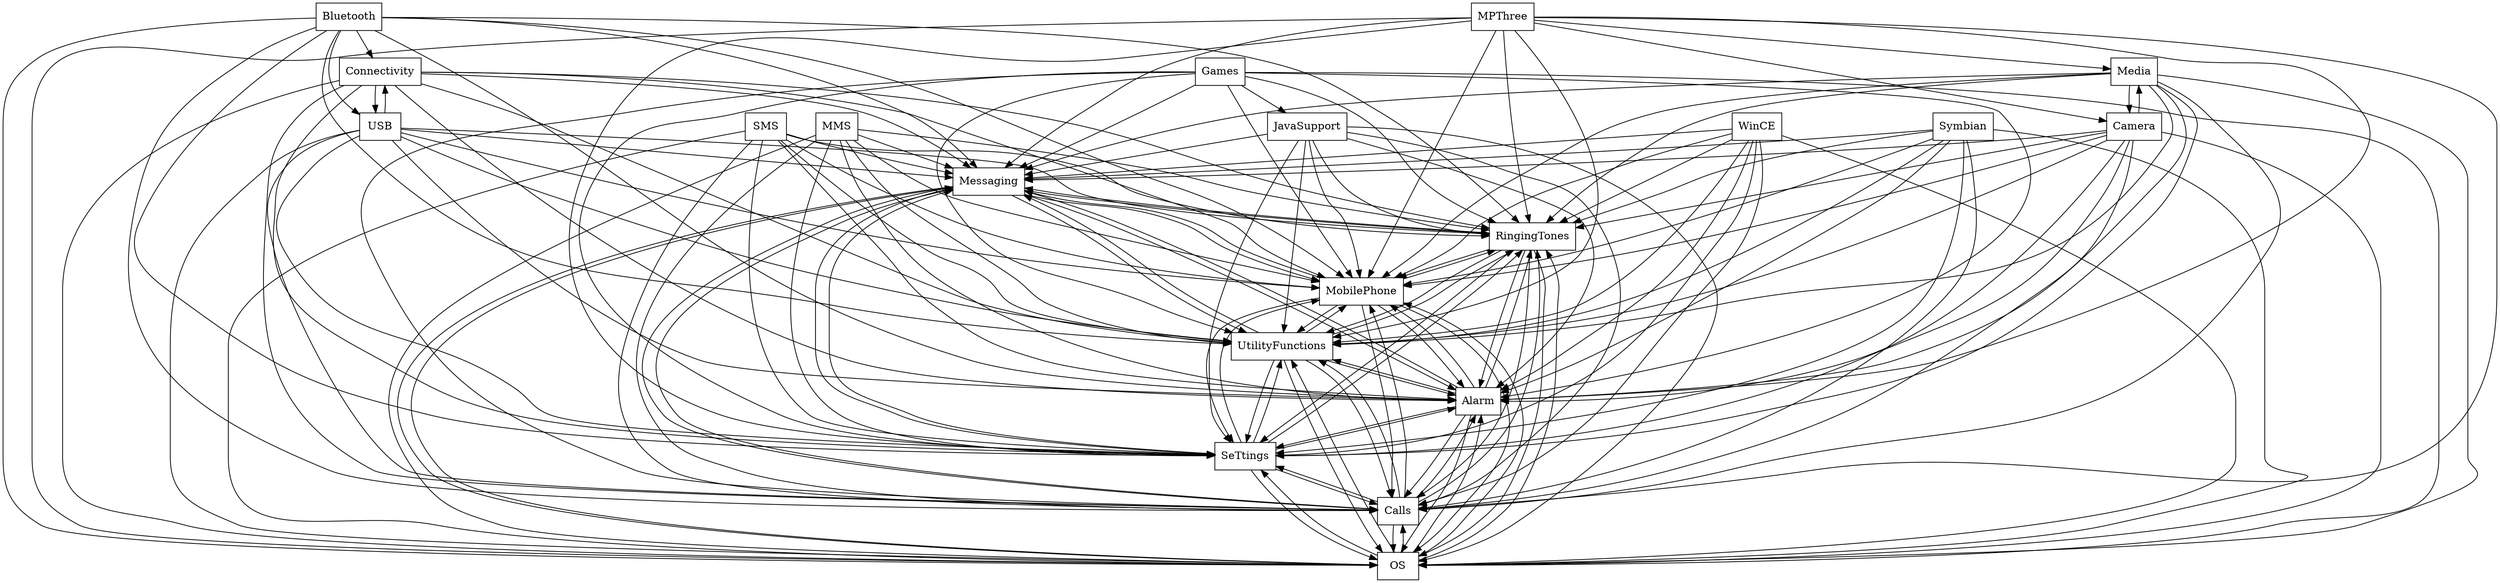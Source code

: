 digraph{
graph [rankdir=TB];
node [shape=box];
edge [arrowhead=normal];
0[label="Messaging",]
1[label="JavaSupport",]
2[label="Media",]
3[label="Camera",]
4[label="RingingTones",]
5[label="Bluetooth",]
6[label="MPThree",]
7[label="OS",]
8[label="Calls",]
9[label="Connectivity",]
10[label="SeTtings",]
11[label="Alarm",]
12[label="WinCE",]
13[label="UtilityFunctions",]
14[label="Symbian",]
15[label="USB",]
16[label="Games",]
17[label="MobilePhone",]
18[label="SMS",]
19[label="MMS",]
0->4[label="",]
0->7[label="",]
0->8[label="",]
0->10[label="",]
0->11[label="",]
0->13[label="",]
0->17[label="",]
1->0[label="",]
1->4[label="",]
1->7[label="",]
1->8[label="",]
1->10[label="",]
1->11[label="",]
1->13[label="",]
1->17[label="",]
2->0[label="",]
2->3[label="",]
2->4[label="",]
2->7[label="",]
2->8[label="",]
2->10[label="",]
2->11[label="",]
2->13[label="",]
2->17[label="",]
3->0[label="",]
3->2[label="",]
3->4[label="",]
3->7[label="",]
3->8[label="",]
3->10[label="",]
3->11[label="",]
3->13[label="",]
3->17[label="",]
4->0[label="",]
4->7[label="",]
4->8[label="",]
4->10[label="",]
4->11[label="",]
4->13[label="",]
4->17[label="",]
5->0[label="",]
5->4[label="",]
5->7[label="",]
5->8[label="",]
5->9[label="",]
5->10[label="",]
5->11[label="",]
5->13[label="",]
5->15[label="",]
5->17[label="",]
6->0[label="",]
6->2[label="",]
6->3[label="",]
6->4[label="",]
6->7[label="",]
6->8[label="",]
6->10[label="",]
6->11[label="",]
6->13[label="",]
6->17[label="",]
7->0[label="",]
7->4[label="",]
7->8[label="",]
7->10[label="",]
7->11[label="",]
7->13[label="",]
7->17[label="",]
8->0[label="",]
8->4[label="",]
8->7[label="",]
8->10[label="",]
8->11[label="",]
8->13[label="",]
8->17[label="",]
9->0[label="",]
9->4[label="",]
9->7[label="",]
9->8[label="",]
9->10[label="",]
9->11[label="",]
9->13[label="",]
9->15[label="",]
9->17[label="",]
10->0[label="",]
10->4[label="",]
10->7[label="",]
10->8[label="",]
10->11[label="",]
10->13[label="",]
10->17[label="",]
11->0[label="",]
11->4[label="",]
11->7[label="",]
11->8[label="",]
11->10[label="",]
11->13[label="",]
11->17[label="",]
12->0[label="",]
12->4[label="",]
12->7[label="",]
12->8[label="",]
12->10[label="",]
12->11[label="",]
12->13[label="",]
12->17[label="",]
13->0[label="",]
13->4[label="",]
13->7[label="",]
13->8[label="",]
13->10[label="",]
13->11[label="",]
13->17[label="",]
14->0[label="",]
14->4[label="",]
14->7[label="",]
14->8[label="",]
14->10[label="",]
14->11[label="",]
14->13[label="",]
14->17[label="",]
15->0[label="",]
15->4[label="",]
15->7[label="",]
15->8[label="",]
15->9[label="",]
15->10[label="",]
15->11[label="",]
15->13[label="",]
15->17[label="",]
16->0[label="",]
16->1[label="",]
16->4[label="",]
16->7[label="",]
16->8[label="",]
16->10[label="",]
16->11[label="",]
16->13[label="",]
16->17[label="",]
17->0[label="",]
17->4[label="",]
17->7[label="",]
17->8[label="",]
17->10[label="",]
17->11[label="",]
17->13[label="",]
18->0[label="",]
18->4[label="",]
18->7[label="",]
18->8[label="",]
18->10[label="",]
18->11[label="",]
18->13[label="",]
18->17[label="",]
19->0[label="",]
19->4[label="",]
19->7[label="",]
19->8[label="",]
19->10[label="",]
19->11[label="",]
19->13[label="",]
19->17[label="",]
}
